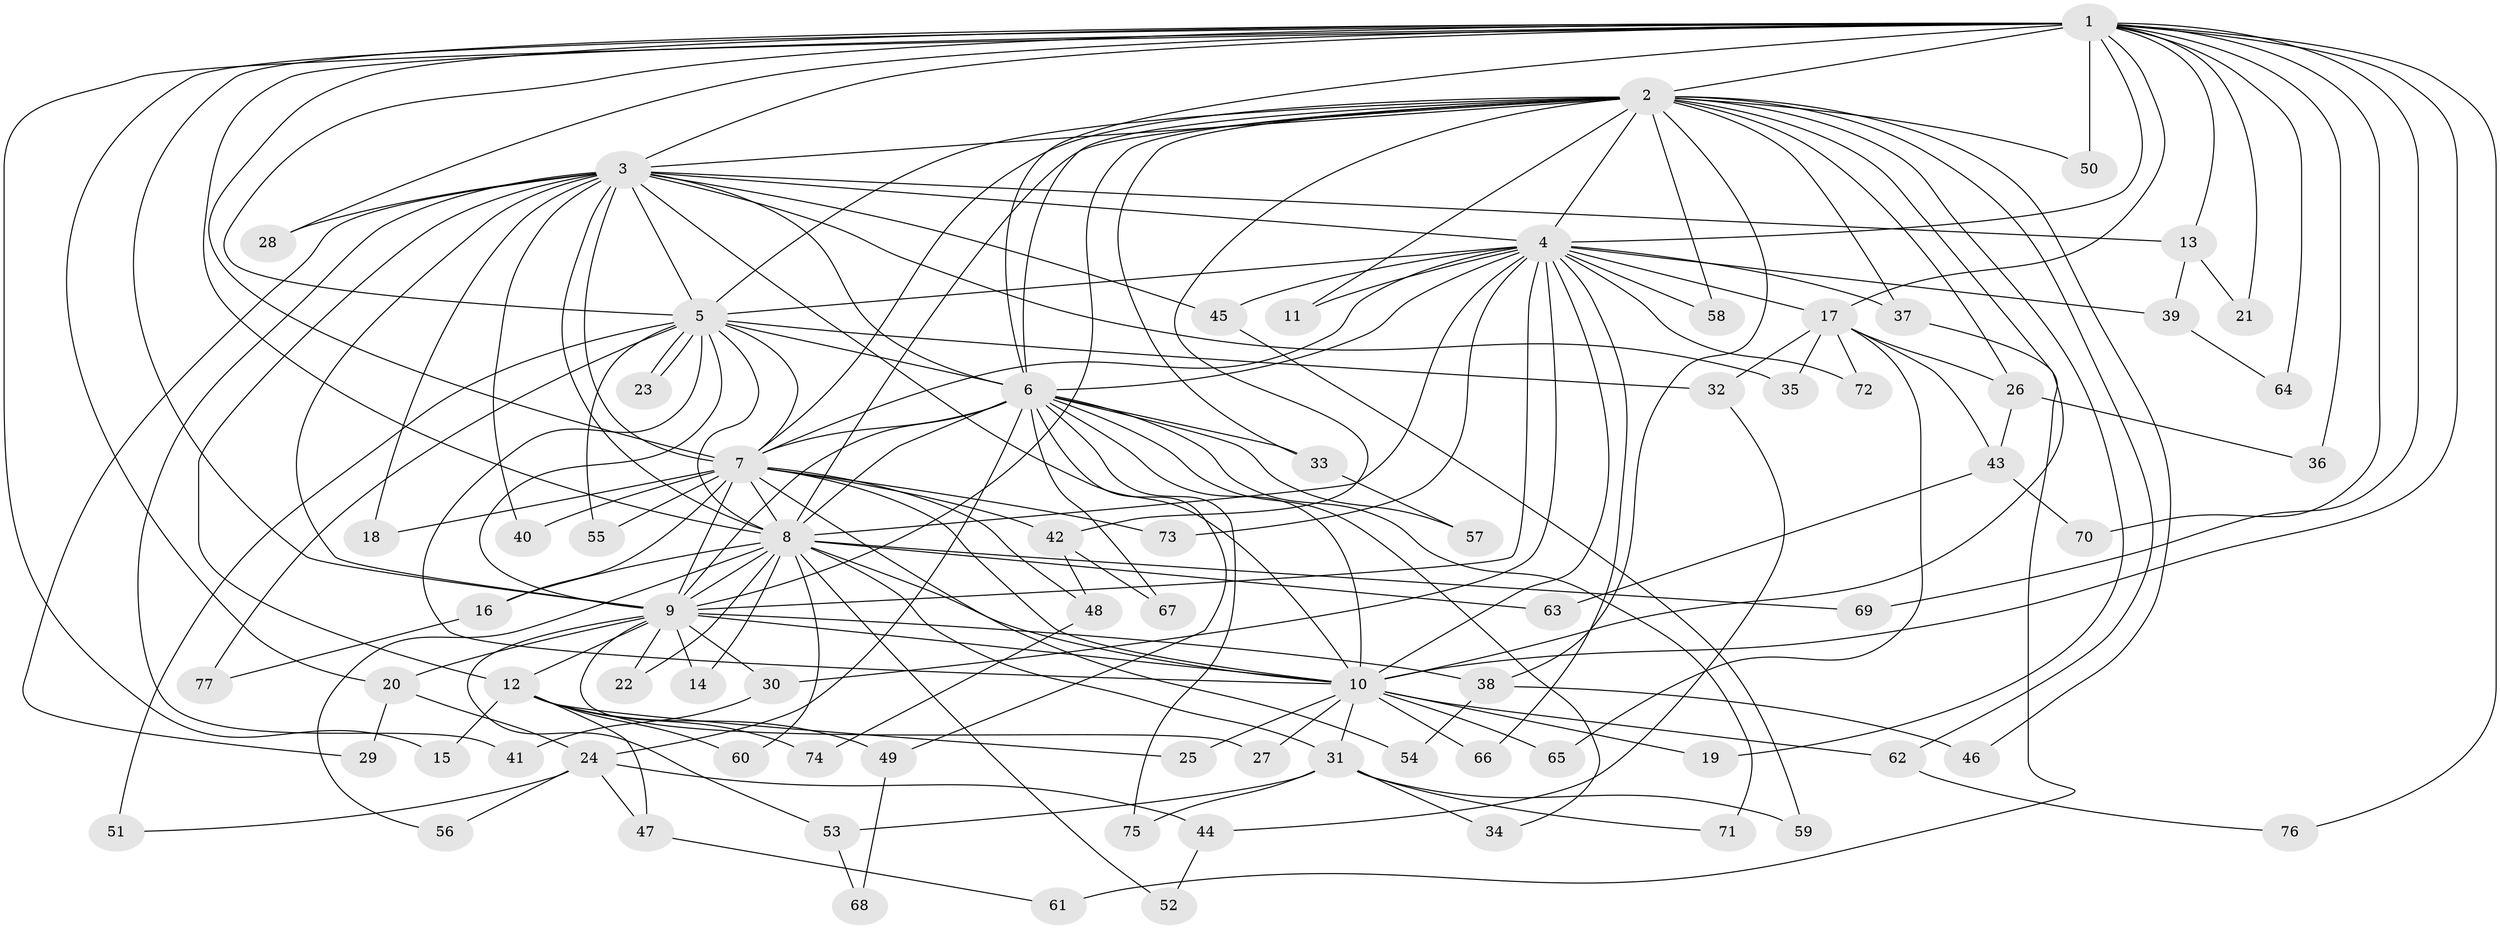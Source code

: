 // Generated by graph-tools (version 1.1) at 2025/01/03/09/25 03:01:29]
// undirected, 77 vertices, 179 edges
graph export_dot {
graph [start="1"]
  node [color=gray90,style=filled];
  1;
  2;
  3;
  4;
  5;
  6;
  7;
  8;
  9;
  10;
  11;
  12;
  13;
  14;
  15;
  16;
  17;
  18;
  19;
  20;
  21;
  22;
  23;
  24;
  25;
  26;
  27;
  28;
  29;
  30;
  31;
  32;
  33;
  34;
  35;
  36;
  37;
  38;
  39;
  40;
  41;
  42;
  43;
  44;
  45;
  46;
  47;
  48;
  49;
  50;
  51;
  52;
  53;
  54;
  55;
  56;
  57;
  58;
  59;
  60;
  61;
  62;
  63;
  64;
  65;
  66;
  67;
  68;
  69;
  70;
  71;
  72;
  73;
  74;
  75;
  76;
  77;
  1 -- 2;
  1 -- 3;
  1 -- 4;
  1 -- 5;
  1 -- 6;
  1 -- 7;
  1 -- 8;
  1 -- 9;
  1 -- 10;
  1 -- 13;
  1 -- 15;
  1 -- 17;
  1 -- 20;
  1 -- 21;
  1 -- 28;
  1 -- 36;
  1 -- 50;
  1 -- 64;
  1 -- 69;
  1 -- 70;
  1 -- 76;
  2 -- 3;
  2 -- 4;
  2 -- 5;
  2 -- 6;
  2 -- 7;
  2 -- 8;
  2 -- 9;
  2 -- 10;
  2 -- 11;
  2 -- 19;
  2 -- 26;
  2 -- 33;
  2 -- 37;
  2 -- 38;
  2 -- 42;
  2 -- 46;
  2 -- 50;
  2 -- 58;
  2 -- 62;
  3 -- 4;
  3 -- 5;
  3 -- 6;
  3 -- 7;
  3 -- 8;
  3 -- 9;
  3 -- 10;
  3 -- 12;
  3 -- 13;
  3 -- 18;
  3 -- 28;
  3 -- 29;
  3 -- 35;
  3 -- 40;
  3 -- 41;
  3 -- 45;
  4 -- 5;
  4 -- 6;
  4 -- 7;
  4 -- 8;
  4 -- 9;
  4 -- 10;
  4 -- 11;
  4 -- 17;
  4 -- 30;
  4 -- 37;
  4 -- 39;
  4 -- 45;
  4 -- 58;
  4 -- 66;
  4 -- 72;
  4 -- 73;
  5 -- 6;
  5 -- 7;
  5 -- 8;
  5 -- 9;
  5 -- 10;
  5 -- 23;
  5 -- 23;
  5 -- 32;
  5 -- 51;
  5 -- 55;
  5 -- 77;
  6 -- 7;
  6 -- 8;
  6 -- 9;
  6 -- 10;
  6 -- 24;
  6 -- 33;
  6 -- 34;
  6 -- 49;
  6 -- 57;
  6 -- 67;
  6 -- 71;
  6 -- 75;
  7 -- 8;
  7 -- 9;
  7 -- 10;
  7 -- 16;
  7 -- 18;
  7 -- 40;
  7 -- 42;
  7 -- 48;
  7 -- 54;
  7 -- 55;
  7 -- 73;
  8 -- 9;
  8 -- 10;
  8 -- 14;
  8 -- 16;
  8 -- 22;
  8 -- 31;
  8 -- 52;
  8 -- 56;
  8 -- 60;
  8 -- 63;
  8 -- 69;
  9 -- 10;
  9 -- 12;
  9 -- 14;
  9 -- 20;
  9 -- 22;
  9 -- 27;
  9 -- 30;
  9 -- 38;
  9 -- 53;
  10 -- 19;
  10 -- 25;
  10 -- 27;
  10 -- 31;
  10 -- 62;
  10 -- 65;
  10 -- 66;
  12 -- 15;
  12 -- 25;
  12 -- 47;
  12 -- 49;
  12 -- 60;
  12 -- 74;
  13 -- 21;
  13 -- 39;
  16 -- 77;
  17 -- 26;
  17 -- 32;
  17 -- 35;
  17 -- 43;
  17 -- 65;
  17 -- 72;
  20 -- 24;
  20 -- 29;
  24 -- 44;
  24 -- 47;
  24 -- 51;
  24 -- 56;
  26 -- 36;
  26 -- 43;
  30 -- 41;
  31 -- 34;
  31 -- 53;
  31 -- 59;
  31 -- 71;
  31 -- 75;
  32 -- 44;
  33 -- 57;
  37 -- 61;
  38 -- 46;
  38 -- 54;
  39 -- 64;
  42 -- 48;
  42 -- 67;
  43 -- 63;
  43 -- 70;
  44 -- 52;
  45 -- 59;
  47 -- 61;
  48 -- 74;
  49 -- 68;
  53 -- 68;
  62 -- 76;
}
